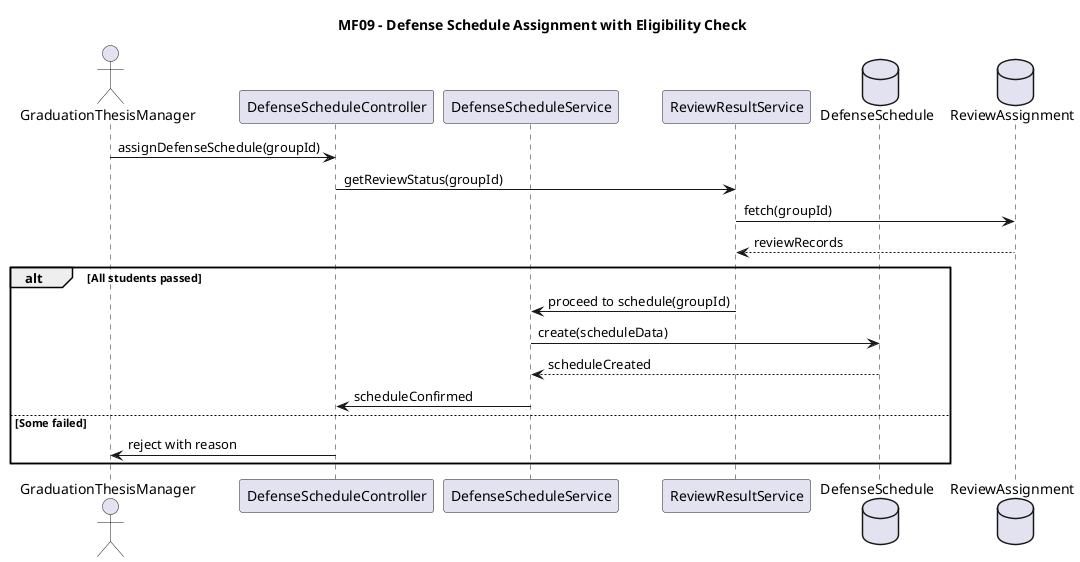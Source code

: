 @startuml
title MF09 - Defense Schedule Assignment with Eligibility Check

actor GraduationThesisManager
participant DefenseScheduleController
participant DefenseScheduleService
participant ReviewResultService
database DefenseSchedule
database ReviewAssignment

GraduationThesisManager -> DefenseScheduleController : assignDefenseSchedule(groupId)

DefenseScheduleController -> ReviewResultService : getReviewStatus(groupId)
ReviewResultService -> ReviewAssignment : fetch(groupId)
ReviewAssignment --> ReviewResultService : reviewRecords
alt All students passed
  ReviewResultService -> DefenseScheduleService : proceed to schedule(groupId)
  DefenseScheduleService -> DefenseSchedule : create(scheduleData)
  DefenseSchedule --> DefenseScheduleService : scheduleCreated
  DefenseScheduleService -> DefenseScheduleController : scheduleConfirmed
else Some failed
  DefenseScheduleController -> GraduationThesisManager : reject with reason
end
@enduml